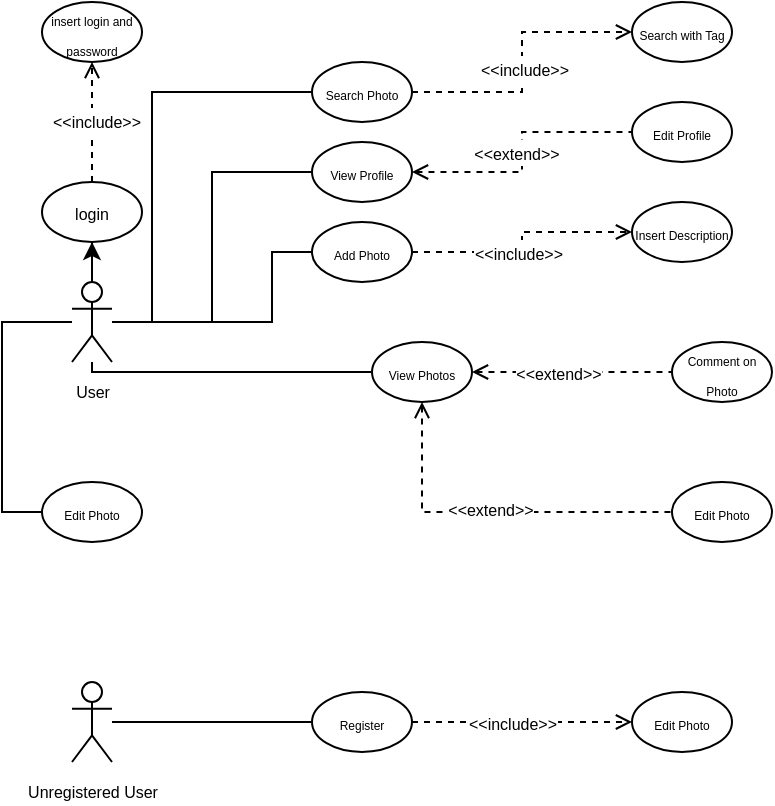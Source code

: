 <mxfile version="26.2.9">
  <diagram name="Page-1" id="kn9_HWx7dokWyOdihB-6">
    <mxGraphModel dx="785" dy="433" grid="1" gridSize="10" guides="1" tooltips="1" connect="1" arrows="1" fold="1" page="1" pageScale="1" pageWidth="827" pageHeight="1169" math="0" shadow="0">
      <root>
        <mxCell id="0" />
        <mxCell id="1" parent="0" />
        <mxCell id="QHwBkECnCuje98DW1lXp-20" style="edgeStyle=orthogonalEdgeStyle;rounded=0;orthogonalLoop=1;jettySize=auto;html=1;entryX=0;entryY=0.5;entryDx=0;entryDy=0;endArrow=none;startFill=0;" edge="1" parent="1" source="QHwBkECnCuje98DW1lXp-1" target="QHwBkECnCuje98DW1lXp-6">
          <mxGeometry relative="1" as="geometry">
            <Array as="points">
              <mxPoint x="200" y="220" />
              <mxPoint x="200" y="105" />
            </Array>
          </mxGeometry>
        </mxCell>
        <mxCell id="QHwBkECnCuje98DW1lXp-21" style="edgeStyle=orthogonalEdgeStyle;rounded=0;orthogonalLoop=1;jettySize=auto;html=1;entryX=0;entryY=0.5;entryDx=0;entryDy=0;endArrow=none;startFill=0;" edge="1" parent="1" source="QHwBkECnCuje98DW1lXp-1" target="QHwBkECnCuje98DW1lXp-7">
          <mxGeometry relative="1" as="geometry" />
        </mxCell>
        <mxCell id="QHwBkECnCuje98DW1lXp-22" style="edgeStyle=orthogonalEdgeStyle;rounded=0;orthogonalLoop=1;jettySize=auto;html=1;entryX=0;entryY=0.5;entryDx=0;entryDy=0;endArrow=none;startFill=0;" edge="1" parent="1" source="QHwBkECnCuje98DW1lXp-1" target="QHwBkECnCuje98DW1lXp-8">
          <mxGeometry relative="1" as="geometry">
            <Array as="points">
              <mxPoint x="260" y="220" />
              <mxPoint x="260" y="185" />
            </Array>
          </mxGeometry>
        </mxCell>
        <mxCell id="QHwBkECnCuje98DW1lXp-23" style="edgeStyle=orthogonalEdgeStyle;rounded=0;orthogonalLoop=1;jettySize=auto;html=1;entryX=0.5;entryY=1;entryDx=0;entryDy=0;" edge="1" parent="1" source="QHwBkECnCuje98DW1lXp-1" target="QHwBkECnCuje98DW1lXp-4">
          <mxGeometry relative="1" as="geometry" />
        </mxCell>
        <mxCell id="QHwBkECnCuje98DW1lXp-29" style="edgeStyle=orthogonalEdgeStyle;rounded=0;orthogonalLoop=1;jettySize=auto;html=1;entryX=0;entryY=0.5;entryDx=0;entryDy=0;endArrow=none;startFill=0;" edge="1" parent="1" source="QHwBkECnCuje98DW1lXp-1" target="QHwBkECnCuje98DW1lXp-26">
          <mxGeometry relative="1" as="geometry">
            <Array as="points">
              <mxPoint x="170" y="245" />
            </Array>
          </mxGeometry>
        </mxCell>
        <mxCell id="QHwBkECnCuje98DW1lXp-38" style="edgeStyle=orthogonalEdgeStyle;rounded=0;orthogonalLoop=1;jettySize=auto;html=1;entryX=0;entryY=0.5;entryDx=0;entryDy=0;endArrow=none;startFill=0;" edge="1" parent="1" source="QHwBkECnCuje98DW1lXp-1" target="QHwBkECnCuje98DW1lXp-37">
          <mxGeometry relative="1" as="geometry">
            <Array as="points">
              <mxPoint x="125" y="220" />
              <mxPoint x="125" y="315" />
            </Array>
          </mxGeometry>
        </mxCell>
        <mxCell id="QHwBkECnCuje98DW1lXp-1" value="&lt;font style=&quot;font-size: 8px;&quot;&gt;User&lt;/font&gt;" style="shape=umlActor;verticalLabelPosition=bottom;verticalAlign=top;html=1;outlineConnect=0;" vertex="1" parent="1">
          <mxGeometry x="160" y="200" width="20" height="40" as="geometry" />
        </mxCell>
        <mxCell id="QHwBkECnCuje98DW1lXp-41" style="edgeStyle=orthogonalEdgeStyle;rounded=0;orthogonalLoop=1;jettySize=auto;html=1;entryX=0;entryY=0.5;entryDx=0;entryDy=0;endArrow=none;startFill=0;" edge="1" parent="1" source="QHwBkECnCuje98DW1lXp-2" target="QHwBkECnCuje98DW1lXp-39">
          <mxGeometry relative="1" as="geometry" />
        </mxCell>
        <mxCell id="QHwBkECnCuje98DW1lXp-2" value="&lt;font style=&quot;font-size: 8px;&quot;&gt;Unregistered User&lt;/font&gt;" style="shape=umlActor;verticalLabelPosition=bottom;verticalAlign=top;html=1;outlineConnect=0;" vertex="1" parent="1">
          <mxGeometry x="160" y="400" width="20" height="40" as="geometry" />
        </mxCell>
        <mxCell id="QHwBkECnCuje98DW1lXp-24" style="edgeStyle=orthogonalEdgeStyle;rounded=0;orthogonalLoop=1;jettySize=auto;html=1;entryX=0.5;entryY=1;entryDx=0;entryDy=0;endArrow=open;endFill=0;dashed=1;" edge="1" parent="1" source="QHwBkECnCuje98DW1lXp-4" target="QHwBkECnCuje98DW1lXp-5">
          <mxGeometry relative="1" as="geometry" />
        </mxCell>
        <mxCell id="QHwBkECnCuje98DW1lXp-25" value="&lt;font style=&quot;font-size: 8px;&quot;&gt;&amp;lt;&amp;lt;include&amp;gt;&amp;gt;&lt;/font&gt;" style="edgeLabel;html=1;align=center;verticalAlign=middle;resizable=0;points=[];" vertex="1" connectable="0" parent="QHwBkECnCuje98DW1lXp-24">
          <mxGeometry x="0.033" y="-2" relative="1" as="geometry">
            <mxPoint as="offset" />
          </mxGeometry>
        </mxCell>
        <mxCell id="QHwBkECnCuje98DW1lXp-4" value="&lt;font style=&quot;font-size: 8px;&quot;&gt;login&lt;/font&gt;" style="ellipse;whiteSpace=wrap;html=1;" vertex="1" parent="1">
          <mxGeometry x="145" y="150" width="50" height="30" as="geometry" />
        </mxCell>
        <mxCell id="QHwBkECnCuje98DW1lXp-5" value="&lt;font style=&quot;font-size: 6px;&quot;&gt;insert login and password&lt;/font&gt;" style="ellipse;whiteSpace=wrap;html=1;" vertex="1" parent="1">
          <mxGeometry x="145" y="60" width="50" height="30" as="geometry" />
        </mxCell>
        <mxCell id="QHwBkECnCuje98DW1lXp-16" style="edgeStyle=orthogonalEdgeStyle;rounded=0;orthogonalLoop=1;jettySize=auto;html=1;entryX=0;entryY=0.5;entryDx=0;entryDy=0;endArrow=open;endFill=0;dashed=1;" edge="1" parent="1" source="QHwBkECnCuje98DW1lXp-6" target="QHwBkECnCuje98DW1lXp-9">
          <mxGeometry relative="1" as="geometry" />
        </mxCell>
        <mxCell id="QHwBkECnCuje98DW1lXp-17" value="&lt;font style=&quot;font-size: 8px;&quot;&gt;&amp;lt;&amp;lt;include&amp;gt;&amp;gt;&lt;/font&gt;" style="edgeLabel;html=1;align=center;verticalAlign=middle;resizable=0;points=[];" vertex="1" connectable="0" parent="QHwBkECnCuje98DW1lXp-16">
          <mxGeometry x="-0.039" y="-1" relative="1" as="geometry">
            <mxPoint as="offset" />
          </mxGeometry>
        </mxCell>
        <mxCell id="QHwBkECnCuje98DW1lXp-6" value="&lt;font style=&quot;font-size: 6px;&quot;&gt;Search Photo&lt;/font&gt;" style="ellipse;whiteSpace=wrap;html=1;" vertex="1" parent="1">
          <mxGeometry x="280" y="90" width="50" height="30" as="geometry" />
        </mxCell>
        <mxCell id="QHwBkECnCuje98DW1lXp-18" style="edgeStyle=orthogonalEdgeStyle;rounded=0;orthogonalLoop=1;jettySize=auto;html=1;entryX=0;entryY=0.5;entryDx=0;entryDy=0;dashed=1;endArrow=none;endFill=0;startArrow=open;startFill=0;" edge="1" parent="1" source="QHwBkECnCuje98DW1lXp-7" target="QHwBkECnCuje98DW1lXp-10">
          <mxGeometry relative="1" as="geometry" />
        </mxCell>
        <mxCell id="QHwBkECnCuje98DW1lXp-19" value="&lt;span style=&quot;font-size: 8px;&quot;&gt;&amp;lt;&amp;lt;extend&amp;gt;&amp;gt;&lt;/span&gt;" style="edgeLabel;html=1;align=center;verticalAlign=middle;resizable=0;points=[];" vertex="1" connectable="0" parent="QHwBkECnCuje98DW1lXp-18">
          <mxGeometry y="3" relative="1" as="geometry">
            <mxPoint as="offset" />
          </mxGeometry>
        </mxCell>
        <mxCell id="QHwBkECnCuje98DW1lXp-7" value="&lt;font style=&quot;font-size: 6px;&quot;&gt;View Profile&lt;/font&gt;" style="ellipse;whiteSpace=wrap;html=1;" vertex="1" parent="1">
          <mxGeometry x="280" y="130" width="50" height="30" as="geometry" />
        </mxCell>
        <mxCell id="QHwBkECnCuje98DW1lXp-12" style="edgeStyle=orthogonalEdgeStyle;rounded=0;orthogonalLoop=1;jettySize=auto;html=1;entryX=0;entryY=0.5;entryDx=0;entryDy=0;dashed=1;endArrow=open;endFill=0;" edge="1" parent="1" source="QHwBkECnCuje98DW1lXp-8" target="QHwBkECnCuje98DW1lXp-11">
          <mxGeometry relative="1" as="geometry" />
        </mxCell>
        <mxCell id="QHwBkECnCuje98DW1lXp-13" value="&lt;font style=&quot;font-size: 8px;&quot;&gt;&amp;lt;&amp;lt;include&amp;gt;&amp;gt;&lt;/font&gt;" style="edgeLabel;html=1;align=center;verticalAlign=middle;resizable=0;points=[];" vertex="1" connectable="0" parent="QHwBkECnCuje98DW1lXp-12">
          <mxGeometry x="-0.075" y="2" relative="1" as="geometry">
            <mxPoint as="offset" />
          </mxGeometry>
        </mxCell>
        <mxCell id="QHwBkECnCuje98DW1lXp-8" value="&lt;font style=&quot;font-size: 6px;&quot;&gt;Add Photo&lt;/font&gt;" style="ellipse;whiteSpace=wrap;html=1;" vertex="1" parent="1">
          <mxGeometry x="280" y="170" width="50" height="30" as="geometry" />
        </mxCell>
        <mxCell id="QHwBkECnCuje98DW1lXp-9" value="&lt;font style=&quot;font-size: 6px;&quot;&gt;Search with Tag&lt;/font&gt;" style="ellipse;whiteSpace=wrap;html=1;" vertex="1" parent="1">
          <mxGeometry x="440" y="60" width="50" height="30" as="geometry" />
        </mxCell>
        <mxCell id="QHwBkECnCuje98DW1lXp-10" value="&lt;span style=&quot;font-size: 6px;&quot;&gt;Edit Profile&lt;/span&gt;" style="ellipse;whiteSpace=wrap;html=1;" vertex="1" parent="1">
          <mxGeometry x="440" y="110" width="50" height="30" as="geometry" />
        </mxCell>
        <mxCell id="QHwBkECnCuje98DW1lXp-11" value="&lt;font style=&quot;font-size: 6px;&quot;&gt;Insert Description&lt;/font&gt;" style="ellipse;whiteSpace=wrap;html=1;" vertex="1" parent="1">
          <mxGeometry x="440" y="160" width="50" height="30" as="geometry" />
        </mxCell>
        <mxCell id="QHwBkECnCuje98DW1lXp-30" style="edgeStyle=orthogonalEdgeStyle;rounded=0;orthogonalLoop=1;jettySize=auto;html=1;entryX=0;entryY=0.5;entryDx=0;entryDy=0;dashed=1;startArrow=open;startFill=0;endArrow=none;" edge="1" parent="1" source="QHwBkECnCuje98DW1lXp-26" target="QHwBkECnCuje98DW1lXp-27">
          <mxGeometry relative="1" as="geometry" />
        </mxCell>
        <mxCell id="QHwBkECnCuje98DW1lXp-34" value="&lt;font style=&quot;font-size: 8px;&quot;&gt;&amp;lt;&amp;lt;extend&amp;gt;&amp;gt;&lt;/font&gt;" style="edgeLabel;html=1;align=center;verticalAlign=middle;resizable=0;points=[];" vertex="1" connectable="0" parent="QHwBkECnCuje98DW1lXp-30">
          <mxGeometry x="-0.139" relative="1" as="geometry">
            <mxPoint as="offset" />
          </mxGeometry>
        </mxCell>
        <mxCell id="QHwBkECnCuje98DW1lXp-35" style="edgeStyle=orthogonalEdgeStyle;rounded=0;orthogonalLoop=1;jettySize=auto;html=1;entryX=0;entryY=0.5;entryDx=0;entryDy=0;endArrow=none;startFill=0;startArrow=open;dashed=1;" edge="1" parent="1" source="QHwBkECnCuje98DW1lXp-26" target="QHwBkECnCuje98DW1lXp-28">
          <mxGeometry relative="1" as="geometry">
            <Array as="points">
              <mxPoint x="335" y="315" />
            </Array>
          </mxGeometry>
        </mxCell>
        <mxCell id="QHwBkECnCuje98DW1lXp-36" value="&lt;font style=&quot;font-size: 8px;&quot;&gt;&amp;lt;&amp;lt;extend&amp;gt;&amp;gt;&lt;/font&gt;" style="edgeLabel;html=1;align=center;verticalAlign=middle;resizable=0;points=[];" vertex="1" connectable="0" parent="QHwBkECnCuje98DW1lXp-35">
          <mxGeometry x="-0.014" y="2" relative="1" as="geometry">
            <mxPoint as="offset" />
          </mxGeometry>
        </mxCell>
        <mxCell id="QHwBkECnCuje98DW1lXp-26" value="&lt;font style=&quot;font-size: 6px;&quot;&gt;View Photos&lt;/font&gt;" style="ellipse;whiteSpace=wrap;html=1;" vertex="1" parent="1">
          <mxGeometry x="310" y="230" width="50" height="30" as="geometry" />
        </mxCell>
        <mxCell id="QHwBkECnCuje98DW1lXp-27" value="&lt;span style=&quot;font-size: 6px;&quot;&gt;Comment on Photo&lt;/span&gt;" style="ellipse;whiteSpace=wrap;html=1;" vertex="1" parent="1">
          <mxGeometry x="460" y="230" width="50" height="30" as="geometry" />
        </mxCell>
        <mxCell id="QHwBkECnCuje98DW1lXp-28" value="&lt;font style=&quot;font-size: 6px;&quot;&gt;Edit Photo&lt;/font&gt;" style="ellipse;whiteSpace=wrap;html=1;" vertex="1" parent="1">
          <mxGeometry x="460" y="300" width="50" height="30" as="geometry" />
        </mxCell>
        <mxCell id="QHwBkECnCuje98DW1lXp-37" value="&lt;font style=&quot;font-size: 6px;&quot;&gt;Edit Photo&lt;/font&gt;" style="ellipse;whiteSpace=wrap;html=1;" vertex="1" parent="1">
          <mxGeometry x="145" y="300" width="50" height="30" as="geometry" />
        </mxCell>
        <mxCell id="QHwBkECnCuje98DW1lXp-42" style="edgeStyle=orthogonalEdgeStyle;rounded=0;orthogonalLoop=1;jettySize=auto;html=1;entryX=0;entryY=0.5;entryDx=0;entryDy=0;endArrow=open;endFill=0;dashed=1;" edge="1" parent="1" source="QHwBkECnCuje98DW1lXp-39" target="QHwBkECnCuje98DW1lXp-40">
          <mxGeometry relative="1" as="geometry" />
        </mxCell>
        <mxCell id="QHwBkECnCuje98DW1lXp-46" value="&lt;font style=&quot;font-size: 8px;&quot;&gt;&amp;lt;&amp;lt;include&amp;gt;&amp;gt;&lt;/font&gt;" style="edgeLabel;html=1;align=center;verticalAlign=middle;resizable=0;points=[];" vertex="1" connectable="0" parent="QHwBkECnCuje98DW1lXp-42">
          <mxGeometry x="-0.275" relative="1" as="geometry">
            <mxPoint x="10" as="offset" />
          </mxGeometry>
        </mxCell>
        <mxCell id="QHwBkECnCuje98DW1lXp-39" value="&lt;font style=&quot;font-size: 6px;&quot;&gt;Register&lt;/font&gt;" style="ellipse;whiteSpace=wrap;html=1;" vertex="1" parent="1">
          <mxGeometry x="280" y="405" width="50" height="30" as="geometry" />
        </mxCell>
        <mxCell id="QHwBkECnCuje98DW1lXp-40" value="&lt;font style=&quot;font-size: 6px;&quot;&gt;Edit Photo&lt;/font&gt;" style="ellipse;whiteSpace=wrap;html=1;" vertex="1" parent="1">
          <mxGeometry x="440" y="405" width="50" height="30" as="geometry" />
        </mxCell>
      </root>
    </mxGraphModel>
  </diagram>
</mxfile>
